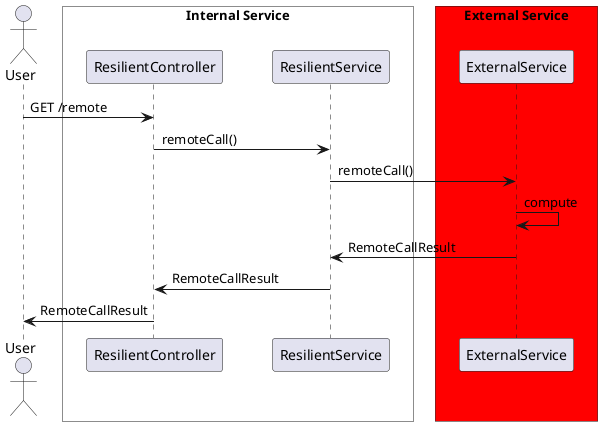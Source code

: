 @startuml
skinparam BoxPadding 10
skinparam ParticipantPadding 20

actor User as U
box "Internal Service" #White
    participant ResilientController as RC
    participant ResilientService as RS
end box
box "External Service" #Red
    participant ExternalService as ES
end box

U -> RC: GET /remote
RC -> RS: remoteCall()
RS -> ES: remoteCall()
ES -> ES: compute
ES -> RS: RemoteCallResult
RS -> RC: RemoteCallResult
RC -> U: RemoteCallResult

@enduml